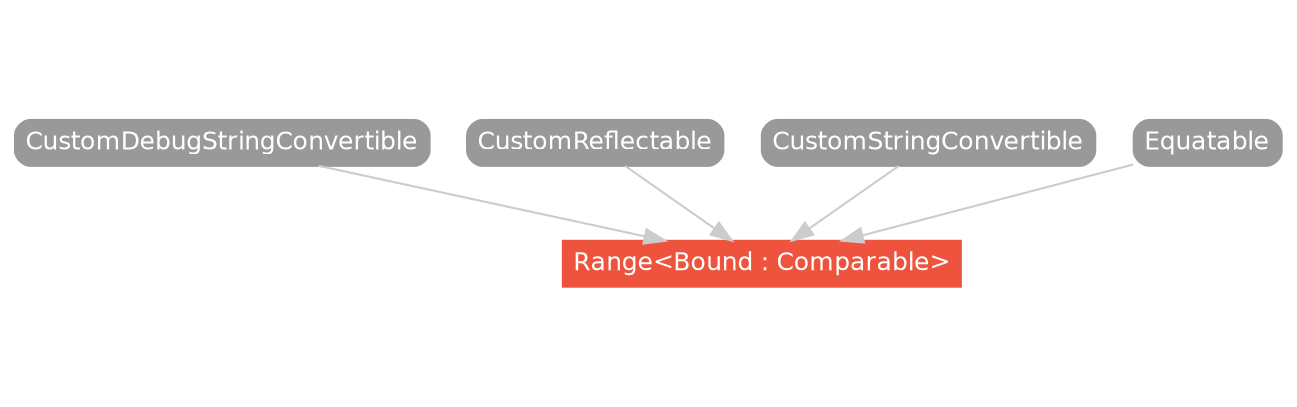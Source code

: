 strict digraph "Range<Bound : Comparable> - Type Hierarchy - SwiftDoc.org" {
    pad="0.1,0.8"
    node [shape=box, style="filled,rounded", color="#999999", fillcolor="#999999", fontcolor=white, fontname=Helvetica, fontnames="Helvetica,sansserif", fontsize=12, margin="0.07,0.05", height="0.3"]
    edge [color="#cccccc"]
    "CustomDebugStringConvertible" [URL="/protocol/CustomDebugStringConvertible/hierarchy/"]
    "CustomReflectable" [URL="/protocol/CustomReflectable/hierarchy/"]
    "CustomStringConvertible" [URL="/protocol/CustomStringConvertible/hierarchy/"]
    "Equatable" [URL="/protocol/Equatable/hierarchy/"]
    "Range<Bound : Comparable>" [URL="/type/Range/", style="filled", fillcolor="#ee543d", color="#ee543d"]    "CustomStringConvertible" -> "Range<Bound : Comparable>"
    "CustomDebugStringConvertible" -> "Range<Bound : Comparable>"
    "CustomReflectable" -> "Range<Bound : Comparable>"
    "Equatable" -> "Range<Bound : Comparable>"
    subgraph Types {
        rank = max; "Range<Bound : Comparable>";
    }
}